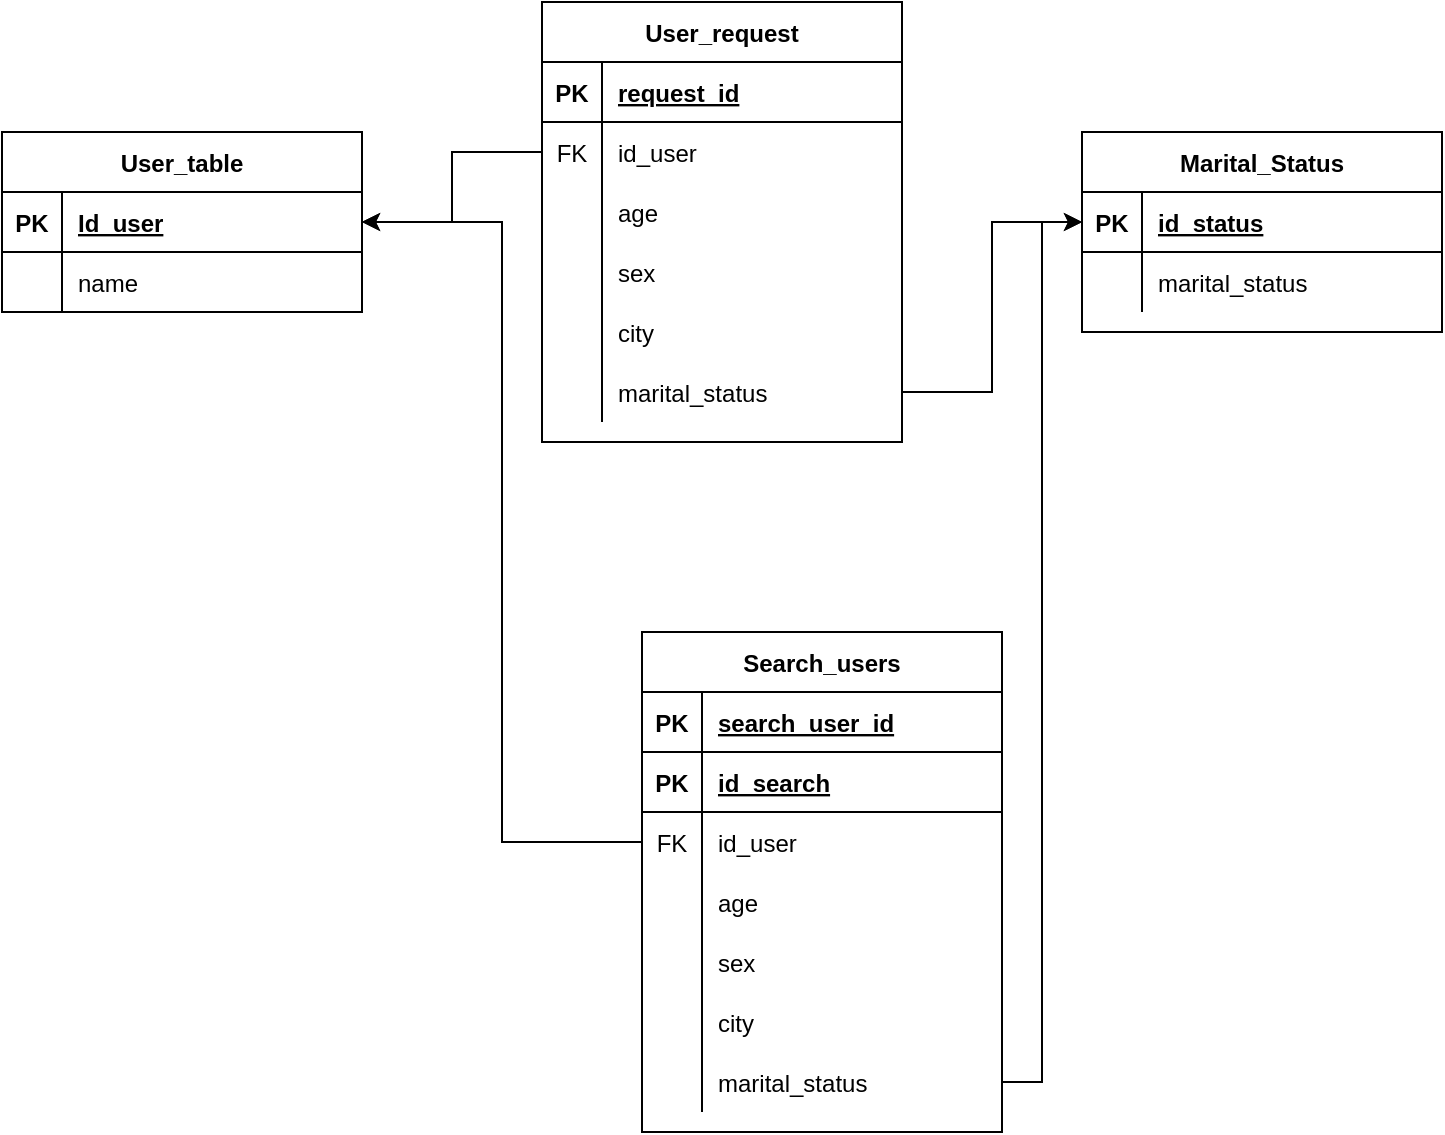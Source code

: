 <mxfile version="14.6.13" type="device"><diagram id="rQM6ES3DtccbKZNqW55z" name="Страница 1"><mxGraphModel dx="461" dy="855" grid="1" gridSize="10" guides="1" tooltips="1" connect="1" arrows="1" fold="1" page="1" pageScale="1" pageWidth="827" pageHeight="1169" math="0" shadow="0"><root><mxCell id="0"/><mxCell id="1" parent="0"/><mxCell id="f__XXJ8JbmEriXMUaVCU-5" value="User_table" style="shape=table;startSize=30;container=1;collapsible=1;childLayout=tableLayout;fixedRows=1;rowLines=0;fontStyle=1;align=center;resizeLast=1;" parent="1" vertex="1"><mxGeometry x="40" y="170" width="180" height="90" as="geometry"/></mxCell><mxCell id="f__XXJ8JbmEriXMUaVCU-6" value="" style="shape=partialRectangle;collapsible=0;dropTarget=0;pointerEvents=0;fillColor=none;top=0;left=0;bottom=1;right=0;points=[[0,0.5],[1,0.5]];portConstraint=eastwest;" parent="f__XXJ8JbmEriXMUaVCU-5" vertex="1"><mxGeometry y="30" width="180" height="30" as="geometry"/></mxCell><mxCell id="f__XXJ8JbmEriXMUaVCU-7" value="PK" style="shape=partialRectangle;connectable=0;fillColor=none;top=0;left=0;bottom=0;right=0;fontStyle=1;overflow=hidden;" parent="f__XXJ8JbmEriXMUaVCU-6" vertex="1"><mxGeometry width="30" height="30" as="geometry"/></mxCell><mxCell id="f__XXJ8JbmEriXMUaVCU-8" value="Id_user" style="shape=partialRectangle;connectable=0;fillColor=none;top=0;left=0;bottom=0;right=0;align=left;spacingLeft=6;fontStyle=5;overflow=hidden;" parent="f__XXJ8JbmEriXMUaVCU-6" vertex="1"><mxGeometry x="30" width="150" height="30" as="geometry"/></mxCell><mxCell id="f__XXJ8JbmEriXMUaVCU-9" value="" style="shape=partialRectangle;collapsible=0;dropTarget=0;pointerEvents=0;fillColor=none;top=0;left=0;bottom=0;right=0;points=[[0,0.5],[1,0.5]];portConstraint=eastwest;" parent="f__XXJ8JbmEriXMUaVCU-5" vertex="1"><mxGeometry y="60" width="180" height="30" as="geometry"/></mxCell><mxCell id="f__XXJ8JbmEriXMUaVCU-10" value="" style="shape=partialRectangle;connectable=0;fillColor=none;top=0;left=0;bottom=0;right=0;editable=1;overflow=hidden;" parent="f__XXJ8JbmEriXMUaVCU-9" vertex="1"><mxGeometry width="30" height="30" as="geometry"/></mxCell><mxCell id="f__XXJ8JbmEriXMUaVCU-11" value="name" style="shape=partialRectangle;connectable=0;fillColor=none;top=0;left=0;bottom=0;right=0;align=left;spacingLeft=6;overflow=hidden;" parent="f__XXJ8JbmEriXMUaVCU-9" vertex="1"><mxGeometry x="30" width="150" height="30" as="geometry"/></mxCell><mxCell id="f__XXJ8JbmEriXMUaVCU-18" value="User_request" style="shape=table;startSize=30;container=1;collapsible=1;childLayout=tableLayout;fixedRows=1;rowLines=0;fontStyle=1;align=center;resizeLast=1;" parent="1" vertex="1"><mxGeometry x="310" y="105" width="180" height="220" as="geometry"/></mxCell><mxCell id="f__XXJ8JbmEriXMUaVCU-19" value="" style="shape=partialRectangle;collapsible=0;dropTarget=0;pointerEvents=0;fillColor=none;top=0;left=0;bottom=1;right=0;points=[[0,0.5],[1,0.5]];portConstraint=eastwest;" parent="f__XXJ8JbmEriXMUaVCU-18" vertex="1"><mxGeometry y="30" width="180" height="30" as="geometry"/></mxCell><mxCell id="f__XXJ8JbmEriXMUaVCU-20" value="PK" style="shape=partialRectangle;connectable=0;fillColor=none;top=0;left=0;bottom=0;right=0;fontStyle=1;overflow=hidden;" parent="f__XXJ8JbmEriXMUaVCU-19" vertex="1"><mxGeometry width="30" height="30" as="geometry"/></mxCell><mxCell id="f__XXJ8JbmEriXMUaVCU-21" value="request_id" style="shape=partialRectangle;connectable=0;fillColor=none;top=0;left=0;bottom=0;right=0;align=left;spacingLeft=6;fontStyle=5;overflow=hidden;" parent="f__XXJ8JbmEriXMUaVCU-19" vertex="1"><mxGeometry x="30" width="150" height="30" as="geometry"/></mxCell><mxCell id="f__XXJ8JbmEriXMUaVCU-55" value="" style="shape=partialRectangle;collapsible=0;dropTarget=0;pointerEvents=0;fillColor=none;top=0;left=0;bottom=0;right=0;points=[[0,0.5],[1,0.5]];portConstraint=eastwest;" parent="f__XXJ8JbmEriXMUaVCU-18" vertex="1"><mxGeometry y="60" width="180" height="30" as="geometry"/></mxCell><mxCell id="f__XXJ8JbmEriXMUaVCU-56" value="FK" style="shape=partialRectangle;connectable=0;fillColor=none;top=0;left=0;bottom=0;right=0;fontStyle=0;overflow=hidden;" parent="f__XXJ8JbmEriXMUaVCU-55" vertex="1"><mxGeometry width="30" height="30" as="geometry"/></mxCell><mxCell id="f__XXJ8JbmEriXMUaVCU-57" value="id_user" style="shape=partialRectangle;connectable=0;fillColor=none;top=0;left=0;bottom=0;right=0;align=left;spacingLeft=6;fontStyle=0;overflow=hidden;" parent="f__XXJ8JbmEriXMUaVCU-55" vertex="1"><mxGeometry x="30" width="150" height="30" as="geometry"/></mxCell><mxCell id="f__XXJ8JbmEriXMUaVCU-22" value="" style="shape=partialRectangle;collapsible=0;dropTarget=0;pointerEvents=0;fillColor=none;top=0;left=0;bottom=0;right=0;points=[[0,0.5],[1,0.5]];portConstraint=eastwest;" parent="f__XXJ8JbmEriXMUaVCU-18" vertex="1"><mxGeometry y="90" width="180" height="30" as="geometry"/></mxCell><mxCell id="f__XXJ8JbmEriXMUaVCU-23" value="" style="shape=partialRectangle;connectable=0;fillColor=none;top=0;left=0;bottom=0;right=0;editable=1;overflow=hidden;" parent="f__XXJ8JbmEriXMUaVCU-22" vertex="1"><mxGeometry width="30" height="30" as="geometry"/></mxCell><mxCell id="f__XXJ8JbmEriXMUaVCU-24" value="age" style="shape=partialRectangle;connectable=0;fillColor=none;top=0;left=0;bottom=0;right=0;align=left;spacingLeft=6;overflow=hidden;" parent="f__XXJ8JbmEriXMUaVCU-22" vertex="1"><mxGeometry x="30" width="150" height="30" as="geometry"/></mxCell><mxCell id="f__XXJ8JbmEriXMUaVCU-25" value="" style="shape=partialRectangle;collapsible=0;dropTarget=0;pointerEvents=0;fillColor=none;top=0;left=0;bottom=0;right=0;points=[[0,0.5],[1,0.5]];portConstraint=eastwest;" parent="f__XXJ8JbmEriXMUaVCU-18" vertex="1"><mxGeometry y="120" width="180" height="30" as="geometry"/></mxCell><mxCell id="f__XXJ8JbmEriXMUaVCU-26" value="" style="shape=partialRectangle;connectable=0;fillColor=none;top=0;left=0;bottom=0;right=0;editable=1;overflow=hidden;" parent="f__XXJ8JbmEriXMUaVCU-25" vertex="1"><mxGeometry width="30" height="30" as="geometry"/></mxCell><mxCell id="f__XXJ8JbmEriXMUaVCU-27" value="sex" style="shape=partialRectangle;connectable=0;fillColor=none;top=0;left=0;bottom=0;right=0;align=left;spacingLeft=6;overflow=hidden;" parent="f__XXJ8JbmEriXMUaVCU-25" vertex="1"><mxGeometry x="30" width="150" height="30" as="geometry"/></mxCell><mxCell id="f__XXJ8JbmEriXMUaVCU-28" value="" style="shape=partialRectangle;collapsible=0;dropTarget=0;pointerEvents=0;fillColor=none;top=0;left=0;bottom=0;right=0;points=[[0,0.5],[1,0.5]];portConstraint=eastwest;" parent="f__XXJ8JbmEriXMUaVCU-18" vertex="1"><mxGeometry y="150" width="180" height="30" as="geometry"/></mxCell><mxCell id="f__XXJ8JbmEriXMUaVCU-29" value="" style="shape=partialRectangle;connectable=0;fillColor=none;top=0;left=0;bottom=0;right=0;editable=1;overflow=hidden;" parent="f__XXJ8JbmEriXMUaVCU-28" vertex="1"><mxGeometry width="30" height="30" as="geometry"/></mxCell><mxCell id="f__XXJ8JbmEriXMUaVCU-30" value="city" style="shape=partialRectangle;connectable=0;fillColor=none;top=0;left=0;bottom=0;right=0;align=left;spacingLeft=6;overflow=hidden;" parent="f__XXJ8JbmEriXMUaVCU-28" vertex="1"><mxGeometry x="30" width="150" height="30" as="geometry"/></mxCell><mxCell id="f__XXJ8JbmEriXMUaVCU-49" value="" style="shape=partialRectangle;collapsible=0;dropTarget=0;pointerEvents=0;fillColor=none;top=0;left=0;bottom=0;right=0;points=[[0,0.5],[1,0.5]];portConstraint=eastwest;" parent="f__XXJ8JbmEriXMUaVCU-18" vertex="1"><mxGeometry y="180" width="180" height="30" as="geometry"/></mxCell><mxCell id="f__XXJ8JbmEriXMUaVCU-50" value="" style="shape=partialRectangle;connectable=0;fillColor=none;top=0;left=0;bottom=0;right=0;fontStyle=0;overflow=hidden;" parent="f__XXJ8JbmEriXMUaVCU-49" vertex="1"><mxGeometry width="30" height="30" as="geometry"/></mxCell><mxCell id="f__XXJ8JbmEriXMUaVCU-51" value="marital_status" style="shape=partialRectangle;connectable=0;fillColor=none;top=0;left=0;bottom=0;right=0;align=left;spacingLeft=6;fontStyle=0;overflow=hidden;" parent="f__XXJ8JbmEriXMUaVCU-49" vertex="1"><mxGeometry x="30" width="150" height="30" as="geometry"/></mxCell><mxCell id="f__XXJ8JbmEriXMUaVCU-33" value="" style="shape=partialRectangle;collapsible=0;dropTarget=0;pointerEvents=0;fillColor=none;top=0;left=0;bottom=0;right=0;points=[[0,0.5],[1,0.5]];portConstraint=eastwest;" parent="1" vertex="1"><mxGeometry x="320" y="410" width="186.158" height="30" as="geometry"/></mxCell><mxCell id="f__XXJ8JbmEriXMUaVCU-34" value="" style="shape=partialRectangle;connectable=0;fillColor=none;top=0;left=0;bottom=0;right=0;editable=1;overflow=hidden;" parent="f__XXJ8JbmEriXMUaVCU-33" vertex="1"><mxGeometry width="30" height="30" as="geometry"/></mxCell><mxCell id="f__XXJ8JbmEriXMUaVCU-58" style="edgeStyle=orthogonalEdgeStyle;rounded=0;orthogonalLoop=1;jettySize=auto;html=1;exitX=0;exitY=0.5;exitDx=0;exitDy=0;entryX=1;entryY=0.5;entryDx=0;entryDy=0;" parent="1" source="f__XXJ8JbmEriXMUaVCU-55" target="f__XXJ8JbmEriXMUaVCU-6" edge="1"><mxGeometry relative="1" as="geometry"/></mxCell><mxCell id="f__XXJ8JbmEriXMUaVCU-59" value="Search_users" style="shape=table;startSize=30;container=1;collapsible=1;childLayout=tableLayout;fixedRows=1;rowLines=0;fontStyle=1;align=center;resizeLast=1;" parent="1" vertex="1"><mxGeometry x="360" y="420" width="180" height="250" as="geometry"/></mxCell><mxCell id="f__XXJ8JbmEriXMUaVCU-60" value="" style="shape=partialRectangle;collapsible=0;dropTarget=0;pointerEvents=0;fillColor=none;top=0;left=0;bottom=1;right=0;points=[[0,0.5],[1,0.5]];portConstraint=eastwest;" parent="f__XXJ8JbmEriXMUaVCU-59" vertex="1"><mxGeometry y="30" width="180" height="30" as="geometry"/></mxCell><mxCell id="f__XXJ8JbmEriXMUaVCU-61" value="PK" style="shape=partialRectangle;connectable=0;fillColor=none;top=0;left=0;bottom=0;right=0;fontStyle=1;overflow=hidden;" parent="f__XXJ8JbmEriXMUaVCU-60" vertex="1"><mxGeometry width="30" height="30" as="geometry"/></mxCell><mxCell id="f__XXJ8JbmEriXMUaVCU-62" value="search_user_id" style="shape=partialRectangle;connectable=0;fillColor=none;top=0;left=0;bottom=0;right=0;align=left;spacingLeft=6;fontStyle=5;overflow=hidden;" parent="f__XXJ8JbmEriXMUaVCU-60" vertex="1"><mxGeometry x="30" width="150" height="30" as="geometry"/></mxCell><mxCell id="f__XXJ8JbmEriXMUaVCU-78" value="" style="shape=partialRectangle;collapsible=0;dropTarget=0;pointerEvents=0;fillColor=none;top=0;left=0;bottom=1;right=0;points=[[0,0.5],[1,0.5]];portConstraint=eastwest;" parent="f__XXJ8JbmEriXMUaVCU-59" vertex="1"><mxGeometry y="60" width="180" height="30" as="geometry"/></mxCell><mxCell id="f__XXJ8JbmEriXMUaVCU-79" value="PK" style="shape=partialRectangle;connectable=0;fillColor=none;top=0;left=0;bottom=0;right=0;fontStyle=1;overflow=hidden;" parent="f__XXJ8JbmEriXMUaVCU-78" vertex="1"><mxGeometry width="30" height="30" as="geometry"/></mxCell><mxCell id="f__XXJ8JbmEriXMUaVCU-80" value="id_search" style="shape=partialRectangle;connectable=0;fillColor=none;top=0;left=0;bottom=0;right=0;align=left;spacingLeft=6;fontStyle=5;overflow=hidden;" parent="f__XXJ8JbmEriXMUaVCU-78" vertex="1"><mxGeometry x="30" width="150" height="30" as="geometry"/></mxCell><mxCell id="f__XXJ8JbmEriXMUaVCU-63" value="" style="shape=partialRectangle;collapsible=0;dropTarget=0;pointerEvents=0;fillColor=none;top=0;left=0;bottom=0;right=0;points=[[0,0.5],[1,0.5]];portConstraint=eastwest;" parent="f__XXJ8JbmEriXMUaVCU-59" vertex="1"><mxGeometry y="90" width="180" height="30" as="geometry"/></mxCell><mxCell id="f__XXJ8JbmEriXMUaVCU-64" value="FK" style="shape=partialRectangle;connectable=0;fillColor=none;top=0;left=0;bottom=0;right=0;fontStyle=0;overflow=hidden;" parent="f__XXJ8JbmEriXMUaVCU-63" vertex="1"><mxGeometry width="30" height="30" as="geometry"/></mxCell><mxCell id="f__XXJ8JbmEriXMUaVCU-65" value="id_user" style="shape=partialRectangle;connectable=0;fillColor=none;top=0;left=0;bottom=0;right=0;align=left;spacingLeft=6;fontStyle=0;overflow=hidden;" parent="f__XXJ8JbmEriXMUaVCU-63" vertex="1"><mxGeometry x="30" width="150" height="30" as="geometry"/></mxCell><mxCell id="f__XXJ8JbmEriXMUaVCU-66" value="" style="shape=partialRectangle;collapsible=0;dropTarget=0;pointerEvents=0;fillColor=none;top=0;left=0;bottom=0;right=0;points=[[0,0.5],[1,0.5]];portConstraint=eastwest;" parent="f__XXJ8JbmEriXMUaVCU-59" vertex="1"><mxGeometry y="120" width="180" height="30" as="geometry"/></mxCell><mxCell id="f__XXJ8JbmEriXMUaVCU-67" value="" style="shape=partialRectangle;connectable=0;fillColor=none;top=0;left=0;bottom=0;right=0;editable=1;overflow=hidden;" parent="f__XXJ8JbmEriXMUaVCU-66" vertex="1"><mxGeometry width="30" height="30" as="geometry"/></mxCell><mxCell id="f__XXJ8JbmEriXMUaVCU-68" value="age" style="shape=partialRectangle;connectable=0;fillColor=none;top=0;left=0;bottom=0;right=0;align=left;spacingLeft=6;overflow=hidden;" parent="f__XXJ8JbmEriXMUaVCU-66" vertex="1"><mxGeometry x="30" width="150" height="30" as="geometry"/></mxCell><mxCell id="f__XXJ8JbmEriXMUaVCU-69" value="" style="shape=partialRectangle;collapsible=0;dropTarget=0;pointerEvents=0;fillColor=none;top=0;left=0;bottom=0;right=0;points=[[0,0.5],[1,0.5]];portConstraint=eastwest;" parent="f__XXJ8JbmEriXMUaVCU-59" vertex="1"><mxGeometry y="150" width="180" height="30" as="geometry"/></mxCell><mxCell id="f__XXJ8JbmEriXMUaVCU-70" value="" style="shape=partialRectangle;connectable=0;fillColor=none;top=0;left=0;bottom=0;right=0;editable=1;overflow=hidden;" parent="f__XXJ8JbmEriXMUaVCU-69" vertex="1"><mxGeometry width="30" height="30" as="geometry"/></mxCell><mxCell id="f__XXJ8JbmEriXMUaVCU-71" value="sex" style="shape=partialRectangle;connectable=0;fillColor=none;top=0;left=0;bottom=0;right=0;align=left;spacingLeft=6;overflow=hidden;" parent="f__XXJ8JbmEriXMUaVCU-69" vertex="1"><mxGeometry x="30" width="150" height="30" as="geometry"/></mxCell><mxCell id="f__XXJ8JbmEriXMUaVCU-72" value="" style="shape=partialRectangle;collapsible=0;dropTarget=0;pointerEvents=0;fillColor=none;top=0;left=0;bottom=0;right=0;points=[[0,0.5],[1,0.5]];portConstraint=eastwest;" parent="f__XXJ8JbmEriXMUaVCU-59" vertex="1"><mxGeometry y="180" width="180" height="30" as="geometry"/></mxCell><mxCell id="f__XXJ8JbmEriXMUaVCU-73" value="" style="shape=partialRectangle;connectable=0;fillColor=none;top=0;left=0;bottom=0;right=0;editable=1;overflow=hidden;" parent="f__XXJ8JbmEriXMUaVCU-72" vertex="1"><mxGeometry width="30" height="30" as="geometry"/></mxCell><mxCell id="f__XXJ8JbmEriXMUaVCU-74" value="city" style="shape=partialRectangle;connectable=0;fillColor=none;top=0;left=0;bottom=0;right=0;align=left;spacingLeft=6;overflow=hidden;" parent="f__XXJ8JbmEriXMUaVCU-72" vertex="1"><mxGeometry x="30" width="150" height="30" as="geometry"/></mxCell><mxCell id="f__XXJ8JbmEriXMUaVCU-75" value="" style="shape=partialRectangle;collapsible=0;dropTarget=0;pointerEvents=0;fillColor=none;top=0;left=0;bottom=0;right=0;points=[[0,0.5],[1,0.5]];portConstraint=eastwest;" parent="f__XXJ8JbmEriXMUaVCU-59" vertex="1"><mxGeometry y="210" width="180" height="30" as="geometry"/></mxCell><mxCell id="f__XXJ8JbmEriXMUaVCU-76" value="" style="shape=partialRectangle;connectable=0;fillColor=none;top=0;left=0;bottom=0;right=0;fontStyle=0;overflow=hidden;" parent="f__XXJ8JbmEriXMUaVCU-75" vertex="1"><mxGeometry width="30" height="30" as="geometry"/></mxCell><mxCell id="f__XXJ8JbmEriXMUaVCU-77" value="marital_status" style="shape=partialRectangle;connectable=0;fillColor=none;top=0;left=0;bottom=0;right=0;align=left;spacingLeft=6;fontStyle=0;overflow=hidden;" parent="f__XXJ8JbmEriXMUaVCU-75" vertex="1"><mxGeometry x="30" width="150" height="30" as="geometry"/></mxCell><mxCell id="CqPCmh5dvqq3rKnRLNvk-18" style="edgeStyle=orthogonalEdgeStyle;rounded=0;orthogonalLoop=1;jettySize=auto;html=1;exitX=1;exitY=0.5;exitDx=0;exitDy=0;" edge="1" parent="f__XXJ8JbmEriXMUaVCU-59" source="f__XXJ8JbmEriXMUaVCU-75" target="f__XXJ8JbmEriXMUaVCU-75"><mxGeometry relative="1" as="geometry"/></mxCell><mxCell id="f__XXJ8JbmEriXMUaVCU-81" style="edgeStyle=orthogonalEdgeStyle;rounded=0;orthogonalLoop=1;jettySize=auto;html=1;exitX=0;exitY=0.5;exitDx=0;exitDy=0;" parent="1" source="f__XXJ8JbmEriXMUaVCU-63" target="f__XXJ8JbmEriXMUaVCU-6" edge="1"><mxGeometry relative="1" as="geometry"/></mxCell><mxCell id="CqPCmh5dvqq3rKnRLNvk-1" value="Marital_Status" style="shape=table;startSize=30;container=1;collapsible=1;childLayout=tableLayout;fixedRows=1;rowLines=0;fontStyle=1;align=center;resizeLast=1;" vertex="1" parent="1"><mxGeometry x="580" y="170" width="180" height="100" as="geometry"/></mxCell><mxCell id="CqPCmh5dvqq3rKnRLNvk-2" value="" style="shape=partialRectangle;collapsible=0;dropTarget=0;pointerEvents=0;fillColor=none;top=0;left=0;bottom=1;right=0;points=[[0,0.5],[1,0.5]];portConstraint=eastwest;" vertex="1" parent="CqPCmh5dvqq3rKnRLNvk-1"><mxGeometry y="30" width="180" height="30" as="geometry"/></mxCell><mxCell id="CqPCmh5dvqq3rKnRLNvk-3" value="PK" style="shape=partialRectangle;connectable=0;fillColor=none;top=0;left=0;bottom=0;right=0;fontStyle=1;overflow=hidden;" vertex="1" parent="CqPCmh5dvqq3rKnRLNvk-2"><mxGeometry width="30" height="30" as="geometry"/></mxCell><mxCell id="CqPCmh5dvqq3rKnRLNvk-4" value="id_status" style="shape=partialRectangle;connectable=0;fillColor=none;top=0;left=0;bottom=0;right=0;align=left;spacingLeft=6;fontStyle=5;overflow=hidden;" vertex="1" parent="CqPCmh5dvqq3rKnRLNvk-2"><mxGeometry x="30" width="150" height="30" as="geometry"/></mxCell><mxCell id="CqPCmh5dvqq3rKnRLNvk-5" value="" style="shape=partialRectangle;collapsible=0;dropTarget=0;pointerEvents=0;fillColor=none;top=0;left=0;bottom=0;right=0;points=[[0,0.5],[1,0.5]];portConstraint=eastwest;" vertex="1" parent="CqPCmh5dvqq3rKnRLNvk-1"><mxGeometry y="60" width="180" height="30" as="geometry"/></mxCell><mxCell id="CqPCmh5dvqq3rKnRLNvk-6" value="" style="shape=partialRectangle;connectable=0;fillColor=none;top=0;left=0;bottom=0;right=0;editable=1;overflow=hidden;" vertex="1" parent="CqPCmh5dvqq3rKnRLNvk-5"><mxGeometry width="30" height="30" as="geometry"/></mxCell><mxCell id="CqPCmh5dvqq3rKnRLNvk-7" value="marital_status" style="shape=partialRectangle;connectable=0;fillColor=none;top=0;left=0;bottom=0;right=0;align=left;spacingLeft=6;overflow=hidden;" vertex="1" parent="CqPCmh5dvqq3rKnRLNvk-5"><mxGeometry x="30" width="150" height="30" as="geometry"/></mxCell><mxCell id="CqPCmh5dvqq3rKnRLNvk-17" style="edgeStyle=orthogonalEdgeStyle;rounded=0;orthogonalLoop=1;jettySize=auto;html=1;exitX=1;exitY=0.5;exitDx=0;exitDy=0;entryX=0;entryY=0.5;entryDx=0;entryDy=0;" edge="1" parent="1" source="f__XXJ8JbmEriXMUaVCU-49" target="CqPCmh5dvqq3rKnRLNvk-2"><mxGeometry relative="1" as="geometry"/></mxCell><mxCell id="CqPCmh5dvqq3rKnRLNvk-20" style="edgeStyle=orthogonalEdgeStyle;rounded=0;orthogonalLoop=1;jettySize=auto;html=1;exitX=1;exitY=0.5;exitDx=0;exitDy=0;entryX=0;entryY=0.5;entryDx=0;entryDy=0;" edge="1" parent="1" source="f__XXJ8JbmEriXMUaVCU-75" target="CqPCmh5dvqq3rKnRLNvk-2"><mxGeometry relative="1" as="geometry"/></mxCell></root></mxGraphModel></diagram></mxfile>
